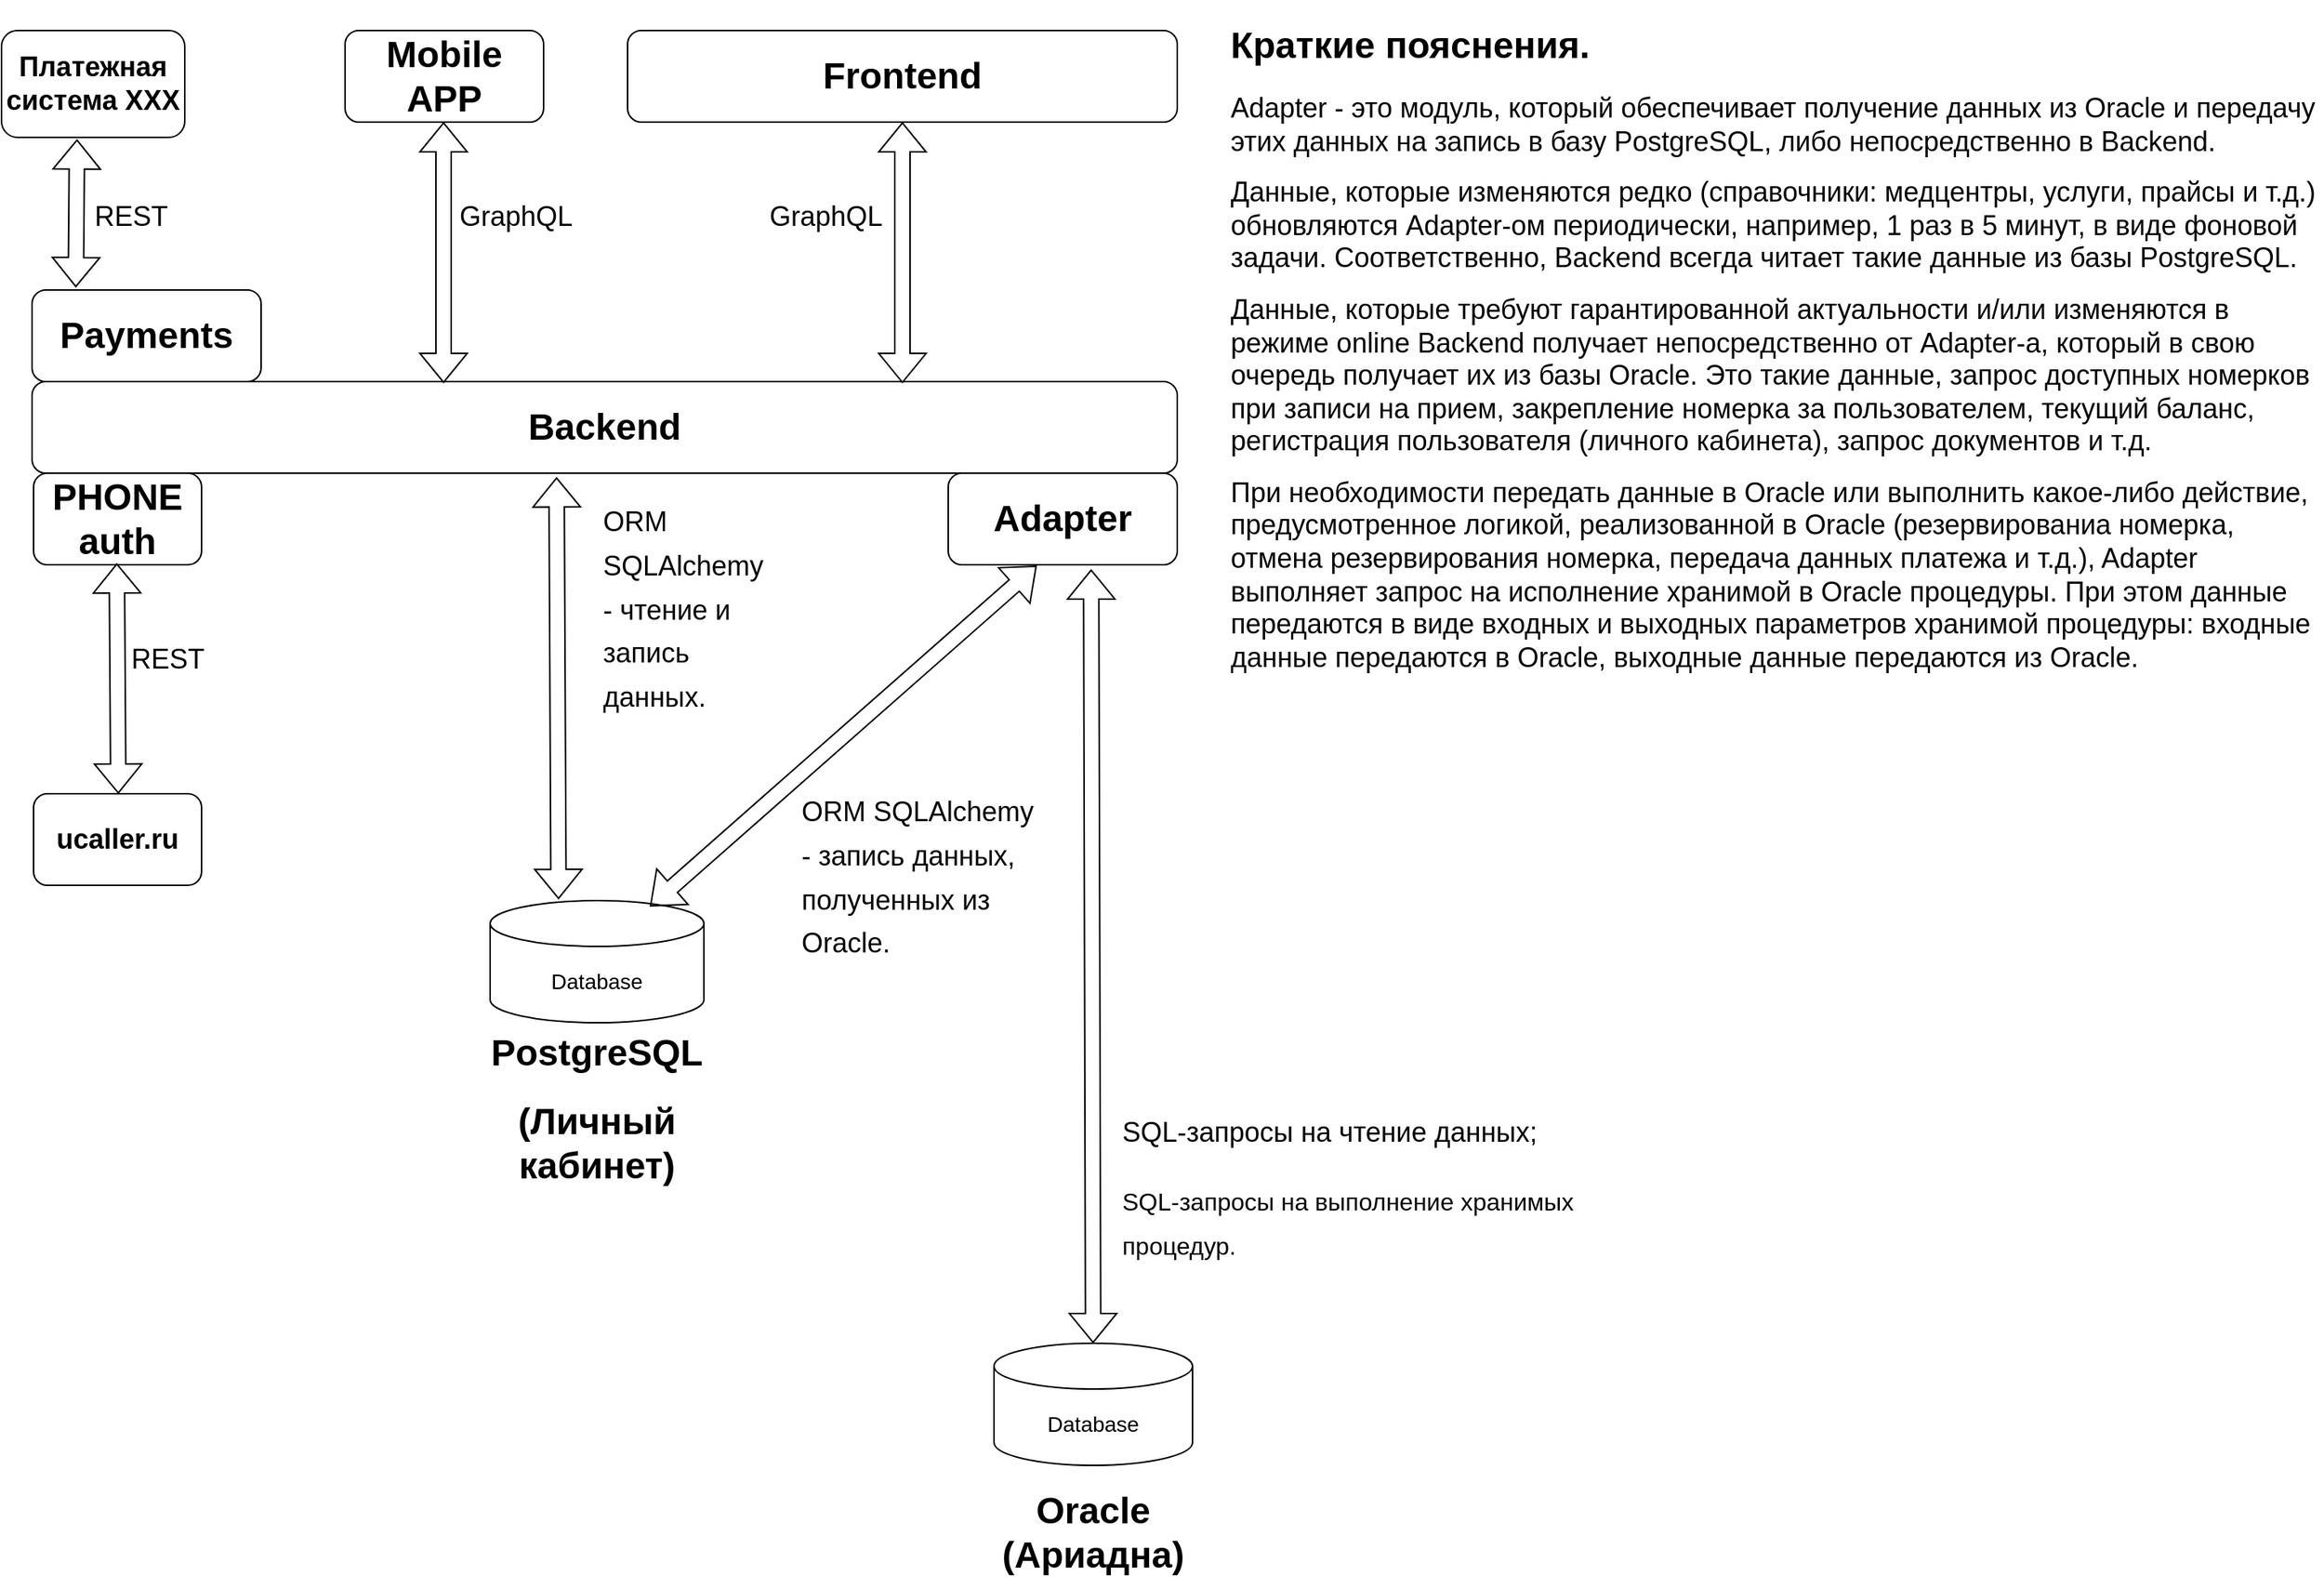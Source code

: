 <mxfile version="21.6.5" type="device">
  <diagram name="Страница 1" id="0plDkx393OagYTQr4pUm">
    <mxGraphModel dx="2261" dy="677" grid="1" gridSize="10" guides="1" tooltips="1" connect="1" arrows="1" fold="1" page="1" pageScale="1" pageWidth="827" pageHeight="1169" math="0" shadow="0">
      <root>
        <mxCell id="0" />
        <mxCell id="1" parent="0" />
        <object label="&lt;font style=&quot;font-size: 14px;&quot;&gt;Database&lt;/font&gt;" id="jm4nVHNYRZ6yxYc8Tnkr-1">
          <mxCell style="shape=cylinder3;whiteSpace=wrap;html=1;boundedLbl=1;backgroundOutline=1;size=15;" parent="1" vertex="1">
            <mxGeometry x="-490" y="650" width="140" height="80" as="geometry" />
          </mxCell>
        </object>
        <mxCell id="jm4nVHNYRZ6yxYc8Tnkr-2" value="&lt;font style=&quot;font-size: 14px;&quot;&gt;Database&lt;/font&gt;" style="shape=cylinder3;whiteSpace=wrap;html=1;boundedLbl=1;backgroundOutline=1;size=15;" parent="1" vertex="1">
          <mxGeometry x="-160" y="940" width="130" height="80" as="geometry" />
        </mxCell>
        <mxCell id="jm4nVHNYRZ6yxYc8Tnkr-5" value="&lt;h1 align=&quot;center&quot;&gt;Oracle (Ариадна)&lt;br&gt;&lt;/h1&gt;" style="text;html=1;strokeColor=none;fillColor=none;spacing=5;spacingTop=-20;whiteSpace=wrap;overflow=hidden;rounded=0;align=center;" parent="1" vertex="1">
          <mxGeometry x="-190" y="1030" width="190" height="70" as="geometry" />
        </mxCell>
        <mxCell id="jm4nVHNYRZ6yxYc8Tnkr-6" value="&lt;h1 align=&quot;center&quot;&gt;PostgreSQL&lt;br&gt;&lt;/h1&gt;&lt;h1 align=&quot;center&quot;&gt;(Личный кабинет)&lt;br&gt;&lt;/h1&gt;" style="text;html=1;strokeColor=none;fillColor=none;spacing=5;spacingTop=-20;whiteSpace=wrap;overflow=hidden;rounded=0;align=center;" parent="1" vertex="1">
          <mxGeometry x="-515" y="730" width="190" height="110" as="geometry" />
        </mxCell>
        <mxCell id="jm4nVHNYRZ6yxYc8Tnkr-7" value="&lt;font style=&quot;font-size: 24px;&quot;&gt;&lt;b&gt;Frontend&lt;/b&gt;&lt;/font&gt;" style="rounded=1;whiteSpace=wrap;html=1;" parent="1" vertex="1">
          <mxGeometry x="-400" y="80" width="360" height="60" as="geometry" />
        </mxCell>
        <mxCell id="jm4nVHNYRZ6yxYc8Tnkr-8" value="&lt;font style=&quot;font-size: 24px;&quot;&gt;&lt;b&gt;Backend&lt;/b&gt;&lt;/font&gt;" style="rounded=1;whiteSpace=wrap;html=1;" parent="1" vertex="1">
          <mxGeometry x="-790" y="310" width="750" height="60" as="geometry" />
        </mxCell>
        <mxCell id="jm4nVHNYRZ6yxYc8Tnkr-9" value="&lt;font style=&quot;font-size: 24px;&quot;&gt;&lt;b&gt;Adapter&lt;/b&gt;&lt;/font&gt;" style="rounded=1;whiteSpace=wrap;html=1;" parent="1" vertex="1">
          <mxGeometry x="-190" y="370" width="150" height="60" as="geometry" />
        </mxCell>
        <mxCell id="jm4nVHNYRZ6yxYc8Tnkr-12" value="" style="shape=flexArrow;endArrow=classic;startArrow=classic;html=1;rounded=0;entryX=0.624;entryY=1.05;entryDx=0;entryDy=0;entryPerimeter=0;" parent="1" source="jm4nVHNYRZ6yxYc8Tnkr-2" target="jm4nVHNYRZ6yxYc8Tnkr-9" edge="1">
          <mxGeometry width="100" height="100" relative="1" as="geometry">
            <mxPoint x="-226" y="550" as="sourcePoint" />
            <mxPoint x="-126" y="450" as="targetPoint" />
          </mxGeometry>
        </mxCell>
        <mxCell id="jm4nVHNYRZ6yxYc8Tnkr-15" value="" style="shape=flexArrow;endArrow=classic;startArrow=classic;html=1;rounded=0;entryX=0.386;entryY=1.011;entryDx=0;entryDy=0;entryPerimeter=0;exitX=0.748;exitY=0.047;exitDx=0;exitDy=0;exitPerimeter=0;" parent="1" source="jm4nVHNYRZ6yxYc8Tnkr-1" target="jm4nVHNYRZ6yxYc8Tnkr-9" edge="1">
          <mxGeometry width="100" height="100" relative="1" as="geometry">
            <mxPoint x="-380" y="584.5" as="sourcePoint" />
            <mxPoint x="-280" y="484.5" as="targetPoint" />
          </mxGeometry>
        </mxCell>
        <mxCell id="jm4nVHNYRZ6yxYc8Tnkr-16" value="" style="shape=flexArrow;endArrow=classic;startArrow=classic;html=1;rounded=0;entryX=0.458;entryY=1.044;entryDx=0;entryDy=0;entryPerimeter=0;exitX=0.32;exitY=-0.012;exitDx=0;exitDy=0;exitPerimeter=0;" parent="1" source="jm4nVHNYRZ6yxYc8Tnkr-1" target="jm4nVHNYRZ6yxYc8Tnkr-8" edge="1">
          <mxGeometry width="100" height="100" relative="1" as="geometry">
            <mxPoint x="-460" y="500" as="sourcePoint" />
            <mxPoint x="-360" y="400" as="targetPoint" />
          </mxGeometry>
        </mxCell>
        <mxCell id="jm4nVHNYRZ6yxYc8Tnkr-17" value="" style="shape=flexArrow;endArrow=classic;startArrow=classic;html=1;rounded=0;entryX=0.5;entryY=1;entryDx=0;entryDy=0;exitX=0.76;exitY=0.017;exitDx=0;exitDy=0;exitPerimeter=0;" parent="1" source="jm4nVHNYRZ6yxYc8Tnkr-8" target="jm4nVHNYRZ6yxYc8Tnkr-7" edge="1">
          <mxGeometry width="100" height="100" relative="1" as="geometry">
            <mxPoint x="-220" y="300" as="sourcePoint" />
            <mxPoint x="-107.75" y="139.76" as="targetPoint" />
            <Array as="points" />
          </mxGeometry>
        </mxCell>
        <mxCell id="jm4nVHNYRZ6yxYc8Tnkr-19" value="&lt;h1&gt;&lt;span style=&quot;font-weight: normal;&quot;&gt;&lt;font style=&quot;font-size: 18px;&quot;&gt;GraphQL&lt;/font&gt;&lt;/span&gt;&lt;br&gt;&lt;/h1&gt;" style="text;html=1;strokeColor=none;fillColor=none;spacing=5;spacingTop=-20;whiteSpace=wrap;overflow=hidden;rounded=0;align=center;" parent="1" vertex="1">
          <mxGeometry x="-330" y="180" width="120" height="50" as="geometry" />
        </mxCell>
        <mxCell id="jm4nVHNYRZ6yxYc8Tnkr-20" value="&lt;h1 align=&quot;left&quot;&gt;&lt;span style=&quot;font-weight: normal;&quot;&gt;&lt;font style=&quot;font-size: 18px;&quot;&gt;SQL-запросы на чтение данных;&amp;nbsp;&lt;/font&gt;&lt;/span&gt;&lt;/h1&gt;&lt;h1 align=&quot;left&quot;&gt;&lt;span style=&quot;font-weight: normal;&quot;&gt;&lt;font size=&quot;3&quot;&gt;SQL-запросы на выполнение хранимых процедур.&lt;/font&gt;&lt;br&gt;&lt;/span&gt;&lt;/h1&gt;" style="text;html=1;strokeColor=none;fillColor=none;spacing=5;spacingTop=-20;whiteSpace=wrap;overflow=hidden;rounded=0;align=center;" parent="1" vertex="1">
          <mxGeometry x="-80" y="780" width="340" height="119" as="geometry" />
        </mxCell>
        <mxCell id="jm4nVHNYRZ6yxYc8Tnkr-21" value="&lt;h1 align=&quot;left&quot;&gt;&lt;span style=&quot;font-weight: normal;&quot;&gt;&lt;font style=&quot;font-size: 18px;&quot;&gt;ORM SQLAlchemy - запись данных, полученных из Oracle.&lt;/font&gt;&lt;/span&gt;&lt;/h1&gt;" style="text;html=1;strokeColor=none;fillColor=none;spacing=5;spacingTop=-20;whiteSpace=wrap;overflow=hidden;rounded=0;align=center;" parent="1" vertex="1">
          <mxGeometry x="-290" y="570" width="170" height="120" as="geometry" />
        </mxCell>
        <mxCell id="jm4nVHNYRZ6yxYc8Tnkr-22" value="&lt;h1 align=&quot;left&quot;&gt;&lt;span style=&quot;font-weight: normal;&quot;&gt;&lt;font style=&quot;font-size: 18px;&quot;&gt;ORM SQLAlchemy - чтение и запись данных.&lt;/font&gt;&lt;/span&gt;&lt;/h1&gt;" style="text;html=1;strokeColor=none;fillColor=none;spacing=5;spacingTop=-20;whiteSpace=wrap;overflow=hidden;rounded=0;align=center;" parent="1" vertex="1">
          <mxGeometry x="-420" y="380" width="120" height="150" as="geometry" />
        </mxCell>
        <mxCell id="jm4nVHNYRZ6yxYc8Tnkr-23" value="&lt;h1&gt;Краткие пояснения.&lt;br&gt;&lt;/h1&gt;&lt;p&gt;&lt;font style=&quot;font-size: 18px;&quot;&gt;Adapter - &lt;/font&gt;&lt;font style=&quot;font-size: 18px;&quot;&gt;это модуль, который обеспечивает получение данных из Oracle и передачу этих данных на запись в базу PostgreSQL, либо непосредственно в Backend.&amp;nbsp;&amp;nbsp;&lt;/font&gt;&lt;/p&gt;&lt;p&gt;&lt;font style=&quot;font-size: 18px;&quot;&gt;Данные, которые изменяются редко (справочники: медцентры, услуги, прайсы и т.д.) обновляются Adapter-ом периодически, например, 1 раз в 5 минут, в виде фоновой задачи. Соответственно, Backend всегда читает такие данные из базы PostgreSQL.&lt;/font&gt;&lt;/p&gt;&lt;p&gt;&lt;font style=&quot;font-size: 18px;&quot;&gt;Данные, которые требуют гарантированной актуальности и/или изменяются в режиме online Backend получает непосредственно от Adapter-a, который в свою очередь получает их из базы Oracle. Это такие данные, запрос доступных номерков&amp;nbsp; при записи на прием, закрепление номерка за пользователем, текущий баланс, регистрация пользователя (личного кабинета), запрос документов и т.д. &lt;br&gt;&lt;/font&gt;&lt;/p&gt;&lt;p&gt;&lt;font style=&quot;font-size: 18px;&quot;&gt;При необходимости передать данные в Oracle или выполнить какое-либо действие, предусмотренное логикой, реализованной в Oracle (резервированиа номерка, отмена резервирования номерка, передача данных платежа и т.д.), Adapter выполняет запрос на исполнение хранимой в Oracle процедуры. При этом данные передаются в виде входных и выходных параметров хранимой процедуры: входные данные передаются в Oracle, выходные данные передаются из Oracle.&amp;nbsp;&lt;/font&gt;&lt;/p&gt;&lt;p&gt;&lt;font style=&quot;font-size: 18px;&quot;&gt;&lt;br&gt;&lt;/font&gt;&lt;/p&gt;" style="text;html=1;strokeColor=none;fillColor=none;spacing=5;spacingTop=-20;whiteSpace=wrap;overflow=hidden;rounded=0;" parent="1" vertex="1">
          <mxGeometry x="-10" y="70" width="720" height="450" as="geometry" />
        </mxCell>
        <mxCell id="Y6G2b0hOxaFnMyzf0lge-3" value="&lt;span style=&quot;font-size: 24px;&quot;&gt;&lt;b&gt;Payments&lt;/b&gt;&lt;/span&gt;" style="rounded=1;whiteSpace=wrap;html=1;" parent="1" vertex="1">
          <mxGeometry x="-790" y="250" width="150" height="60" as="geometry" />
        </mxCell>
        <mxCell id="Y6G2b0hOxaFnMyzf0lge-5" value="&lt;b style=&quot;&quot;&gt;&lt;font style=&quot;font-size: 18px;&quot;&gt;Платежная система ХХХ&lt;/font&gt;&lt;/b&gt;" style="rounded=1;whiteSpace=wrap;html=1;" parent="1" vertex="1">
          <mxGeometry x="-810" y="80" width="120" height="70" as="geometry" />
        </mxCell>
        <mxCell id="Y6G2b0hOxaFnMyzf0lge-6" value="" style="shape=flexArrow;endArrow=classic;startArrow=classic;html=1;rounded=0;exitX=0.191;exitY=-0.03;exitDx=0;exitDy=0;entryX=0.412;entryY=1.018;entryDx=0;entryDy=0;entryPerimeter=0;exitPerimeter=0;" parent="1" source="Y6G2b0hOxaFnMyzf0lge-3" target="Y6G2b0hOxaFnMyzf0lge-5" edge="1">
          <mxGeometry width="100" height="100" relative="1" as="geometry">
            <mxPoint x="-660" y="270" as="sourcePoint" />
            <mxPoint x="-560" y="170" as="targetPoint" />
          </mxGeometry>
        </mxCell>
        <mxCell id="Y6G2b0hOxaFnMyzf0lge-7" value="&lt;h1&gt;&lt;span style=&quot;font-weight: 400;&quot;&gt;&lt;font style=&quot;font-size: 18px;&quot;&gt;REST&lt;/font&gt;&lt;/span&gt;&lt;/h1&gt;" style="text;html=1;strokeColor=none;fillColor=none;spacing=5;spacingTop=-20;whiteSpace=wrap;overflow=hidden;rounded=0;align=center;" parent="1" vertex="1">
          <mxGeometry x="-760" y="180" width="70" height="40" as="geometry" />
        </mxCell>
        <mxCell id="Y6G2b0hOxaFnMyzf0lge-13" value="&lt;h2 style=&quot;box-sizing: border-box; margin: 0px; line-height: 1.2; padding: 0px; font-family: Montserrat, sans-serif; text-align: left; background-color: rgb(255, 255, 255);&quot;&gt;&lt;span style=&quot;font-size: 24px;&quot;&gt;PHONE&lt;/span&gt;&lt;/h2&gt;&lt;div&gt;&lt;span style=&quot;font-size: 24px;&quot;&gt;&lt;b&gt;auth&lt;/b&gt;&lt;/span&gt;&lt;/div&gt;" style="rounded=1;whiteSpace=wrap;html=1;" parent="1" vertex="1">
          <mxGeometry x="-789" y="370" width="110" height="60" as="geometry" />
        </mxCell>
        <mxCell id="Y6G2b0hOxaFnMyzf0lge-14" value="&lt;b&gt;&lt;font style=&quot;font-size: 18px;&quot;&gt;ucaller.ru&lt;/font&gt;&lt;/b&gt;" style="rounded=1;whiteSpace=wrap;html=1;" parent="1" vertex="1">
          <mxGeometry x="-789" y="580" width="110" height="60" as="geometry" />
        </mxCell>
        <mxCell id="Y6G2b0hOxaFnMyzf0lge-15" value="" style="shape=flexArrow;endArrow=classic;startArrow=classic;html=1;rounded=0;exitX=0.447;exitY=1.017;exitDx=0;exitDy=0;exitPerimeter=0;entryX=0.455;entryY=0.031;entryDx=0;entryDy=0;entryPerimeter=0;" parent="1" edge="1">
          <mxGeometry width="100" height="100" relative="1" as="geometry">
            <mxPoint x="-734.5" y="429" as="sourcePoint" />
            <mxPoint x="-733.5" y="580" as="targetPoint" />
          </mxGeometry>
        </mxCell>
        <mxCell id="Y6G2b0hOxaFnMyzf0lge-16" value="&lt;h1&gt;&lt;span style=&quot;font-weight: 400;&quot;&gt;&lt;font style=&quot;font-size: 18px;&quot;&gt;REST&lt;/font&gt;&lt;/span&gt;&lt;/h1&gt;" style="text;html=1;strokeColor=none;fillColor=none;spacing=5;spacingTop=-20;whiteSpace=wrap;overflow=hidden;rounded=0;align=center;" parent="1" vertex="1">
          <mxGeometry x="-736" y="470" width="70" height="40" as="geometry" />
        </mxCell>
        <mxCell id="OAOq9RToEvKop1smBZ7D-1" value="&lt;font style=&quot;font-size: 24px;&quot;&gt;&lt;b&gt;Mobile APP&lt;/b&gt;&lt;/font&gt;" style="rounded=1;whiteSpace=wrap;html=1;" vertex="1" parent="1">
          <mxGeometry x="-585" y="80" width="130" height="60" as="geometry" />
        </mxCell>
        <mxCell id="OAOq9RToEvKop1smBZ7D-2" value="" style="shape=flexArrow;endArrow=classic;startArrow=classic;html=1;rounded=0;entryX=0.5;entryY=1;entryDx=0;entryDy=0;exitX=0.76;exitY=0.017;exitDx=0;exitDy=0;exitPerimeter=0;" edge="1" parent="1">
          <mxGeometry width="100" height="100" relative="1" as="geometry">
            <mxPoint x="-520.5" y="311" as="sourcePoint" />
            <mxPoint x="-520.5" y="140" as="targetPoint" />
            <Array as="points" />
          </mxGeometry>
        </mxCell>
        <mxCell id="OAOq9RToEvKop1smBZ7D-3" value="&lt;h1&gt;&lt;span style=&quot;font-weight: normal;&quot;&gt;&lt;font style=&quot;font-size: 18px;&quot;&gt;GraphQL&lt;/font&gt;&lt;/span&gt;&lt;br&gt;&lt;/h1&gt;" style="text;html=1;strokeColor=none;fillColor=none;spacing=5;spacingTop=-20;whiteSpace=wrap;overflow=hidden;rounded=0;align=center;" vertex="1" parent="1">
          <mxGeometry x="-533" y="180" width="120" height="50" as="geometry" />
        </mxCell>
      </root>
    </mxGraphModel>
  </diagram>
</mxfile>
